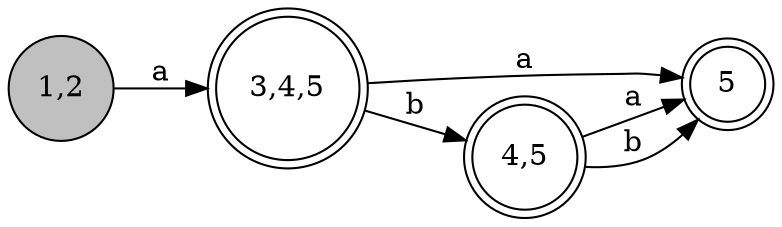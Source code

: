 digraph G{
label = ""
rankdir = LR;
node [shape = circle];
node [shape = doublecircle]; 
 "3,4,5" "5" "4,5";
node [shape = circle];
"1,2"[fillcolor=gray, style=filled];
"1,2" -> "3,4,5" [label = "a"];
"3,4,5" -> "5" [label = "a"];
"3,4,5" -> "4,5" [label = "b"];
"4,5" -> "5" [label = "a"];
"4,5" -> "5" [label = "b"];}

